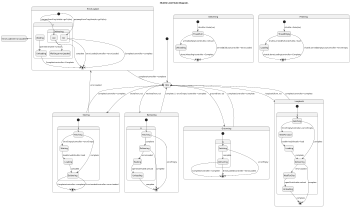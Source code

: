 @startuml
hide empty description
scale 350 width
title Shuttle Level State Diagram.

state Idle

state Delivering {
  [*] --> TravelFull: /shuttle->Goto(Loc)
  TravelFull --> Unloading: arrived[emptyLoc]/shuttle->unload
  Unloading --> [*]: doneUnloading/controller->Complete
  TravelFull --> [*]: arrived[fullLoc]/controller->ErrorLoaded
}

state Fetching {
  [*] --> TravelEmpty: /shuttle->Goto(loc)
  TravelEmpty --> Loading: shuttle.arrived[fullLoc]/shuttle->load
  Loading --> [*]: shuttle.doneLoading/controller->Complete
  TravelEmpty --> [*]: shuttle.arrived[emptyLoc]/controller->ErrorEmpty
}


[*] --> Idle
Idle --> Storing: store(from, to)
Idle --> Retrieving: retrieve(from, to)
Idle --> Grooming: groom(from, to)
Idle --> Loopback: loopback(from, to)
Storing --> Idle: complete/controller->complete
Storing --> ErrorLoaded: errorLoaded
Retrieving --> Idle: complete || errorEmpty /controller->complete
Grooming --> Idle: complete/controller->complete
Loopback --> Idle: complete/controller->complete
ErrorLoaded --> Idle: complete/controller->complete
ErrorLoaded -left-> ErrorLoaded:errorLoaded

state Storing {
  [*] --> S.Fetching
  S.Fetching --> S.Waiting: ErrorEmpty/controller->errorEmpty
  S.Fetching --> S.Delivering: complete
  S.Waiting --> S.Loading: loadArrived/shuttle->load
  S.Loading --> S.Delivering: complete
  S.Delivering --> [*]: Complete/controller->complete
  S.Delivering --> [*]: ErrorLoaded/controller->errorLoaded
}

state Retrieving {
  [*] --> R.Fetching
  R.Fetching --> R.Delivering: complete
  R.Fetching --> [*]: errorEmpty
  R.Delivering --> [*]: complete
  R.Delivering --> R.Waiting: errorLoaded
  R.Waiting --> R.Unloading: openSlot/shuttle.unload
  R.Unloading --> [*]: complete
}

state Grooming {
  [*] --> G.Fetching
  G.Fetching --> G.Delivering: complete
  G.Fetching --> [*]: errorEmpty
  G.Delivering --> [*]: Complete/controller->complete
  G.Delivering --> [*]: ErrorLoaded/controller->errorLoaded
}

state Loopback {
  [*] --> L.Fetching
  L.Fetching --> L.WaitForLoad: ErrorEmpty/controller->errorEmpty
  L.Fetching --> L.Delivering: complete
  L.WaitForLoad --> L.Loading: loadArrived/shuttle->load
  L.Loading --> L.Delivering: complete
  L.Delivering --> L.WaitForSlot: errorLoaded
  L.Delivering --> [*]: complete
  L.WaitForSlot --> L.Unloading: openSlot/shuttle.unload
  L.Unloading --> [*]: complete
}
state ErrorLoaded {
 [*] --> E.Delivering.loc : putawayFromTray/shuttle->goTo(loc)
 [*] --> E.Delivering.out : oiutputFromTray/shittle->goTo(loc)
 E.Delivering.out --> [*]:complete
 E.Delivering.out --> E.Waiting:errorLoaded
 E.Delivering.loc --> [*]:Complete/controller->complete
 E.Delivering.loc --> [*]:errorLoaded/controller->errorLoaded
 E.Waiting --> E.Unloading:openSlot/shuttle->unload
 E.Unloading --> [*]:Complete/controller->Complete
}

/'
state configuring
state idle
state loading
state unloading
state running

state idle {
  configuring --> empty : NoConfigure
  loading --> full : DoneLoading
  unloading -up-> empty : DoneUnloading
  empty -down-> loading : Load
  full --> unloading : Unload
  idle -down-> empty : [no load]
  idle -right-> full : [loaded]
  }

[*] --> configuring
idle -up-> running : GoTo
running -down-> idle : Arrived
idle -right-> [*]

state NotShooting {
  [*] --> Idle
  Idle --> Configuring : EvConfig
  Configuring --> Idle : EvConfig
}

state Configuring {
  [*] --> NewValueSelection
  NewValueSelection --> NewValuePreview : EvNewValue
  NewValuePreview --> NewValueSelection : EvNewValueRejected
  NewValuePreview --> NewValueSelection : EvNewValueSaved

  state NewValuePreview {
     State1 -> State2
  }

}'/
@enduml
